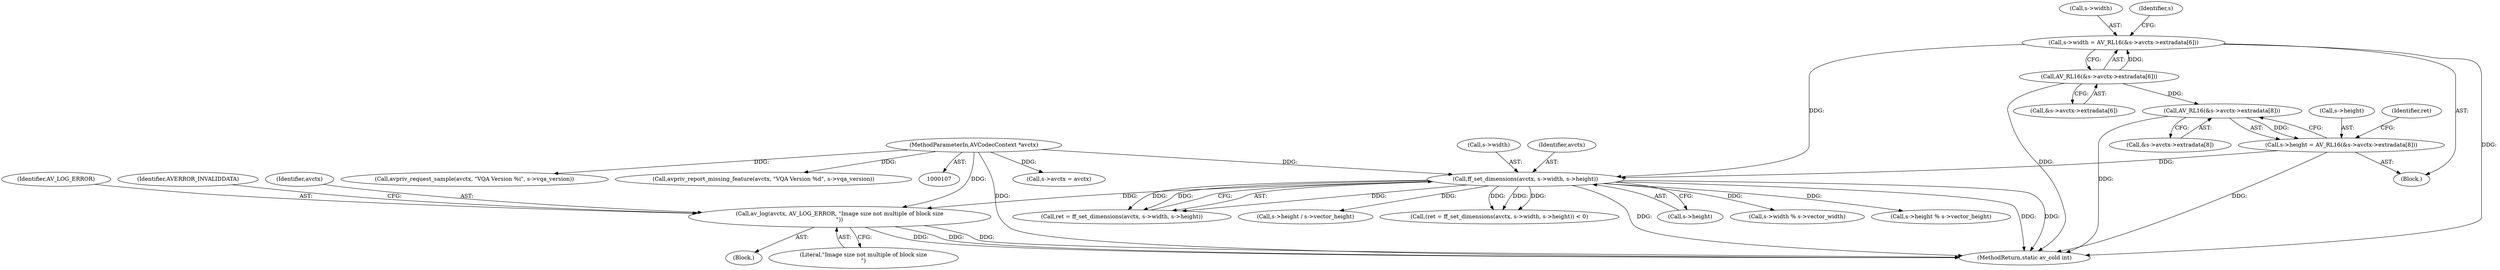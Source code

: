 digraph "0_FFmpeg_02f909dc24b1f05cfbba75077c7707b905e63cd2@pointer" {
"1000312" [label="(Call,av_log(avctx, AV_LOG_ERROR, \"Image size not multiple of block size\n\"))"];
"1000216" [label="(Call,ff_set_dimensions(avctx, s->width, s->height))"];
"1000108" [label="(MethodParameterIn,AVCodecContext *avctx)"];
"1000186" [label="(Call,s->width = AV_RL16(&s->avctx->extradata[6]))"];
"1000190" [label="(Call,AV_RL16(&s->avctx->extradata[6]))"];
"1000199" [label="(Call,s->height = AV_RL16(&s->avctx->extradata[8]))"];
"1000203" [label="(Call,AV_RL16(&s->avctx->extradata[8]))"];
"1000204" [label="(Call,&s->avctx->extradata[8])"];
"1000190" [label="(Call,AV_RL16(&s->avctx->extradata[6]))"];
"1000313" [label="(Identifier,avctx)"];
"1000218" [label="(Call,s->width)"];
"1000186" [label="(Call,s->width = AV_RL16(&s->avctx->extradata[6]))"];
"1000200" [label="(Call,s->height)"];
"1000203" [label="(Call,AV_RL16(&s->avctx->extradata[8]))"];
"1000314" [label="(Identifier,AV_LOG_ERROR)"];
"1000191" [label="(Call,&s->avctx->extradata[6])"];
"1000120" [label="(Call,s->avctx = avctx)"];
"1000187" [label="(Call,s->width)"];
"1000315" [label="(Literal,\"Image size not multiple of block size\n\")"];
"1000217" [label="(Identifier,avctx)"];
"1000214" [label="(Call,ret = ff_set_dimensions(avctx, s->width, s->height))"];
"1000311" [label="(Block,)"];
"1000108" [label="(MethodParameterIn,AVCodecContext *avctx)"];
"1000178" [label="(Call,avpriv_request_sample(avctx, \"VQA Version %i\", s->vqa_version))"];
"1000364" [label="(Call,s->height / s->vector_height)"];
"1000201" [label="(Identifier,s)"];
"1000213" [label="(Call,(ret = ff_set_dimensions(avctx, s->width, s->height)) < 0)"];
"1000221" [label="(Call,s->height)"];
"1000483" [label="(MethodReturn,static av_cold int)"];
"1000215" [label="(Identifier,ret)"];
"1000312" [label="(Call,av_log(avctx, AV_LOG_ERROR, \"Image size not multiple of block size\n\"))"];
"1000297" [label="(Call,s->width % s->vector_width)"];
"1000109" [label="(Block,)"];
"1000304" [label="(Call,s->height % s->vector_height)"];
"1000317" [label="(Identifier,AVERROR_INVALIDDATA)"];
"1000216" [label="(Call,ff_set_dimensions(avctx, s->width, s->height))"];
"1000199" [label="(Call,s->height = AV_RL16(&s->avctx->extradata[8]))"];
"1000169" [label="(Call,avpriv_report_missing_feature(avctx, \"VQA Version %d\", s->vqa_version))"];
"1000312" -> "1000311"  [label="AST: "];
"1000312" -> "1000315"  [label="CFG: "];
"1000313" -> "1000312"  [label="AST: "];
"1000314" -> "1000312"  [label="AST: "];
"1000315" -> "1000312"  [label="AST: "];
"1000317" -> "1000312"  [label="CFG: "];
"1000312" -> "1000483"  [label="DDG: "];
"1000312" -> "1000483"  [label="DDG: "];
"1000312" -> "1000483"  [label="DDG: "];
"1000216" -> "1000312"  [label="DDG: "];
"1000108" -> "1000312"  [label="DDG: "];
"1000216" -> "1000214"  [label="AST: "];
"1000216" -> "1000221"  [label="CFG: "];
"1000217" -> "1000216"  [label="AST: "];
"1000218" -> "1000216"  [label="AST: "];
"1000221" -> "1000216"  [label="AST: "];
"1000214" -> "1000216"  [label="CFG: "];
"1000216" -> "1000483"  [label="DDG: "];
"1000216" -> "1000483"  [label="DDG: "];
"1000216" -> "1000483"  [label="DDG: "];
"1000216" -> "1000213"  [label="DDG: "];
"1000216" -> "1000213"  [label="DDG: "];
"1000216" -> "1000213"  [label="DDG: "];
"1000216" -> "1000214"  [label="DDG: "];
"1000216" -> "1000214"  [label="DDG: "];
"1000216" -> "1000214"  [label="DDG: "];
"1000108" -> "1000216"  [label="DDG: "];
"1000186" -> "1000216"  [label="DDG: "];
"1000199" -> "1000216"  [label="DDG: "];
"1000216" -> "1000297"  [label="DDG: "];
"1000216" -> "1000304"  [label="DDG: "];
"1000216" -> "1000364"  [label="DDG: "];
"1000108" -> "1000107"  [label="AST: "];
"1000108" -> "1000483"  [label="DDG: "];
"1000108" -> "1000120"  [label="DDG: "];
"1000108" -> "1000169"  [label="DDG: "];
"1000108" -> "1000178"  [label="DDG: "];
"1000186" -> "1000109"  [label="AST: "];
"1000186" -> "1000190"  [label="CFG: "];
"1000187" -> "1000186"  [label="AST: "];
"1000190" -> "1000186"  [label="AST: "];
"1000201" -> "1000186"  [label="CFG: "];
"1000186" -> "1000483"  [label="DDG: "];
"1000190" -> "1000186"  [label="DDG: "];
"1000190" -> "1000191"  [label="CFG: "];
"1000191" -> "1000190"  [label="AST: "];
"1000190" -> "1000483"  [label="DDG: "];
"1000190" -> "1000203"  [label="DDG: "];
"1000199" -> "1000109"  [label="AST: "];
"1000199" -> "1000203"  [label="CFG: "];
"1000200" -> "1000199"  [label="AST: "];
"1000203" -> "1000199"  [label="AST: "];
"1000215" -> "1000199"  [label="CFG: "];
"1000199" -> "1000483"  [label="DDG: "];
"1000203" -> "1000199"  [label="DDG: "];
"1000203" -> "1000204"  [label="CFG: "];
"1000204" -> "1000203"  [label="AST: "];
"1000203" -> "1000483"  [label="DDG: "];
}
